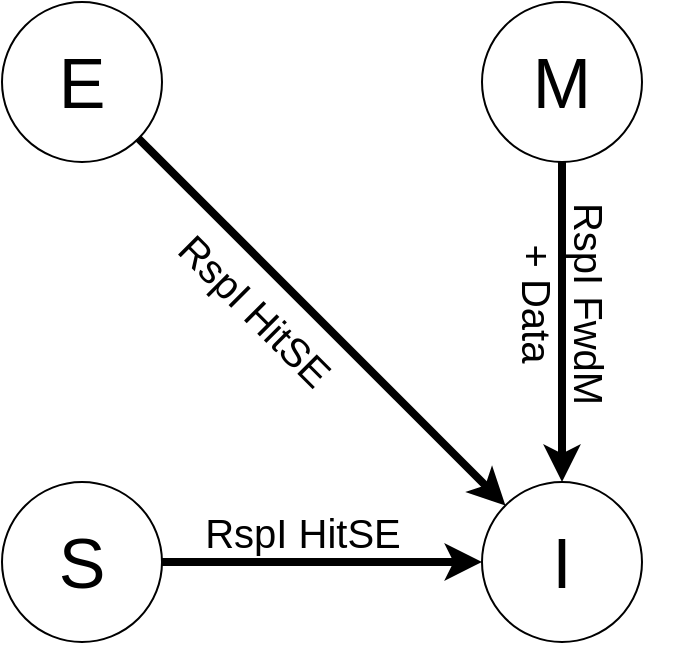 <mxfile version="20.8.11" type="onedrive"><diagram name="Pagina-1" id="aL3wDd2OjCr11KWkTAug"><mxGraphModel grid="1" page="1" gridSize="10" guides="1" tooltips="1" connect="1" arrows="1" fold="1" pageScale="1" pageWidth="827" pageHeight="1169" math="0" shadow="0"><root><mxCell id="0"/><mxCell id="1" parent="0"/><mxCell id="KzrztLh6hUGclJy6mRxD-1" value="&lt;font style=&quot;font-size: 35px;&quot;&gt;E&lt;/font&gt;" style="ellipse;whiteSpace=wrap;html=1;aspect=fixed;" vertex="1" parent="1"><mxGeometry x="160" y="160" width="80" height="80" as="geometry"/></mxCell><mxCell id="KzrztLh6hUGclJy6mRxD-2" value="&lt;font style=&quot;font-size: 35px;&quot;&gt;M&lt;/font&gt;" style="ellipse;whiteSpace=wrap;html=1;aspect=fixed;" vertex="1" parent="1"><mxGeometry x="400" y="160" width="80" height="80" as="geometry"/></mxCell><mxCell id="KzrztLh6hUGclJy6mRxD-3" value="&lt;font style=&quot;font-size: 35px;&quot;&gt;S&lt;/font&gt;" style="ellipse;whiteSpace=wrap;html=1;aspect=fixed;" vertex="1" parent="1"><mxGeometry x="160" y="400" width="80" height="80" as="geometry"/></mxCell><mxCell id="KzrztLh6hUGclJy6mRxD-4" value="&lt;font style=&quot;font-size: 35px;&quot;&gt;I&lt;/font&gt;" style="ellipse;whiteSpace=wrap;html=1;aspect=fixed;" vertex="1" parent="1"><mxGeometry x="400" y="400" width="80" height="80" as="geometry"/></mxCell><mxCell id="KzrztLh6hUGclJy6mRxD-6" value="" style="endArrow=classic;html=1;rounded=0;endSize=6;strokeWidth=4;entryX=0.5;entryY=0;entryDx=0;entryDy=0;exitX=0.5;exitY=1;exitDx=0;exitDy=0;" edge="1" parent="1" source="KzrztLh6hUGclJy6mRxD-2" target="KzrztLh6hUGclJy6mRxD-4"><mxGeometry width="50" height="50" relative="1" as="geometry"><mxPoint x="320" y="250" as="sourcePoint"/><mxPoint x="480" y="250" as="targetPoint"/></mxGeometry></mxCell><mxCell id="KzrztLh6hUGclJy6mRxD-9" value="" style="endArrow=classic;html=1;rounded=0;endSize=6;strokeWidth=4;entryX=0;entryY=0.5;entryDx=0;entryDy=0;exitX=1;exitY=0.5;exitDx=0;exitDy=0;" edge="1" parent="1" source="KzrztLh6hUGclJy6mRxD-3" target="KzrztLh6hUGclJy6mRxD-4"><mxGeometry width="50" height="50" relative="1" as="geometry"><mxPoint x="234.64" y="460" as="sourcePoint"/><mxPoint x="400.0" y="459.36" as="targetPoint"/></mxGeometry></mxCell><mxCell id="KzrztLh6hUGclJy6mRxD-12" value="" style="endArrow=classic;html=1;rounded=0;endSize=6;strokeWidth=4;entryX=0;entryY=0;entryDx=0;entryDy=0;exitX=1;exitY=1;exitDx=0;exitDy=0;" edge="1" parent="1" source="KzrztLh6hUGclJy6mRxD-1" target="KzrztLh6hUGclJy6mRxD-4"><mxGeometry width="50" height="50" relative="1" as="geometry"><mxPoint x="220" y="230" as="sourcePoint"/><mxPoint x="406.72" y="411.28" as="targetPoint"/></mxGeometry></mxCell><mxCell id="KzrztLh6hUGclJy6mRxD-13" value="&lt;span style=&quot;font-size: 20px;&quot;&gt;RspI HitSE&lt;br&gt;&lt;/span&gt;" style="edgeLabel;html=1;align=center;verticalAlign=middle;resizable=0;points=[];fontSize=35;rotation=45;labelBackgroundColor=none;" connectable="0" vertex="1" parent="1"><mxGeometry x="290" y="310" as="geometry"/></mxCell><mxCell id="KzrztLh6hUGclJy6mRxD-14" value="&lt;p style=&quot;line-height: 55%;&quot;&gt;&lt;font style=&quot;font-size: 20px;&quot;&gt;RspI FwdM&lt;br&gt;+ Data&lt;br&gt;&lt;/font&gt;&lt;/p&gt;" style="edgeLabel;html=1;align=center;verticalAlign=middle;resizable=0;points=[];fontSize=35;rotation=90;labelBackgroundColor=none;" connectable="0" vertex="1" parent="1"><mxGeometry x="440" y="310" as="geometry"><mxPoint x="1.837e-16" y="-3" as="offset"/></mxGeometry></mxCell><mxCell id="KzrztLh6hUGclJy6mRxD-18" value="&lt;font style=&quot;font-size: 20px;&quot;&gt;RspI HitSE&lt;br&gt;&lt;/font&gt;" style="edgeLabel;html=1;align=center;verticalAlign=middle;resizable=0;points=[];fontSize=35;rotation=0;labelBackgroundColor=none;" connectable="0" vertex="1" parent="1"><mxGeometry x="310" y="420" as="geometry"/></mxCell></root></mxGraphModel></diagram></mxfile>